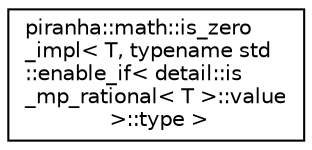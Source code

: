 digraph "Graphical Class Hierarchy"
{
  edge [fontname="Helvetica",fontsize="10",labelfontname="Helvetica",labelfontsize="10"];
  node [fontname="Helvetica",fontsize="10",shape=record];
  rankdir="LR";
  Node0 [label="piranha::math::is_zero\l_impl\< T, typename std\l::enable_if\< detail::is\l_mp_rational\< T \>::value\l \>::type \>",height=0.2,width=0.4,color="black", fillcolor="white", style="filled",URL="$structpiranha_1_1math_1_1is__zero__impl_3_01_t_00_01typename_01std_1_1enable__if_3_01detail_1_1i51477f6724cf5005cf9552208fa61d99.html",tooltip="Specialisation of the piranha::math::is_zero() functor for piranha::mp_rational. "];
}
